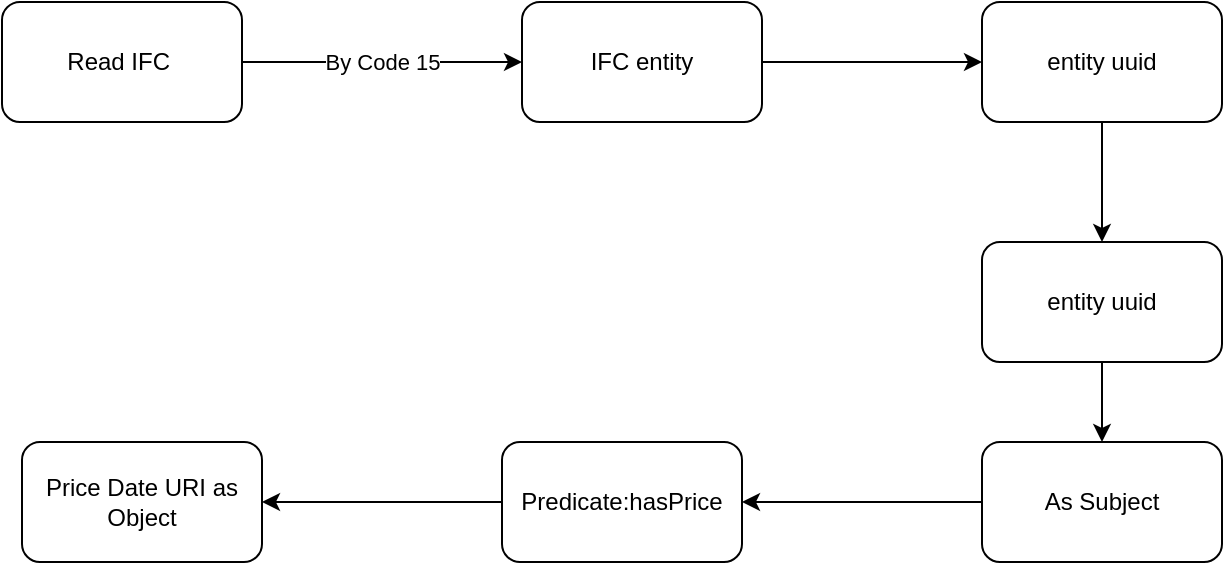 <mxfile version="28.2.8">
  <diagram name="第 1 页" id="OCM9zwl7UEkzbrnkHxlr">
    <mxGraphModel dx="1426" dy="759" grid="1" gridSize="10" guides="1" tooltips="1" connect="1" arrows="1" fold="1" page="1" pageScale="1" pageWidth="827" pageHeight="1169" math="0" shadow="0">
      <root>
        <mxCell id="0" />
        <mxCell id="1" parent="0" />
        <mxCell id="h19mBmi42310W65S8yJa-3" style="edgeStyle=orthogonalEdgeStyle;rounded=0;orthogonalLoop=1;jettySize=auto;html=1;" edge="1" parent="1" source="h19mBmi42310W65S8yJa-1" target="h19mBmi42310W65S8yJa-2">
          <mxGeometry relative="1" as="geometry" />
        </mxCell>
        <mxCell id="h19mBmi42310W65S8yJa-4" value="By Code 15" style="edgeLabel;html=1;align=center;verticalAlign=middle;resizable=0;points=[];" vertex="1" connectable="0" parent="h19mBmi42310W65S8yJa-3">
          <mxGeometry x="0.017" y="-2" relative="1" as="geometry">
            <mxPoint x="-1" y="-2" as="offset" />
          </mxGeometry>
        </mxCell>
        <mxCell id="h19mBmi42310W65S8yJa-1" value="Read IFC&amp;nbsp;" style="rounded=1;whiteSpace=wrap;html=1;" vertex="1" parent="1">
          <mxGeometry x="160" y="220" width="120" height="60" as="geometry" />
        </mxCell>
        <mxCell id="h19mBmi42310W65S8yJa-6" style="edgeStyle=orthogonalEdgeStyle;rounded=0;orthogonalLoop=1;jettySize=auto;html=1;" edge="1" parent="1" source="h19mBmi42310W65S8yJa-2" target="h19mBmi42310W65S8yJa-5">
          <mxGeometry relative="1" as="geometry" />
        </mxCell>
        <mxCell id="h19mBmi42310W65S8yJa-2" value="IFC entity" style="rounded=1;whiteSpace=wrap;html=1;" vertex="1" parent="1">
          <mxGeometry x="420" y="220" width="120" height="60" as="geometry" />
        </mxCell>
        <mxCell id="h19mBmi42310W65S8yJa-8" style="edgeStyle=orthogonalEdgeStyle;rounded=0;orthogonalLoop=1;jettySize=auto;html=1;" edge="1" parent="1" source="h19mBmi42310W65S8yJa-5" target="h19mBmi42310W65S8yJa-7">
          <mxGeometry relative="1" as="geometry" />
        </mxCell>
        <mxCell id="h19mBmi42310W65S8yJa-5" value="entity uuid" style="rounded=1;whiteSpace=wrap;html=1;" vertex="1" parent="1">
          <mxGeometry x="650" y="220" width="120" height="60" as="geometry" />
        </mxCell>
        <mxCell id="h19mBmi42310W65S8yJa-12" style="edgeStyle=orthogonalEdgeStyle;rounded=0;orthogonalLoop=1;jettySize=auto;html=1;" edge="1" parent="1" source="h19mBmi42310W65S8yJa-7" target="h19mBmi42310W65S8yJa-11">
          <mxGeometry relative="1" as="geometry" />
        </mxCell>
        <mxCell id="h19mBmi42310W65S8yJa-7" value="entity uuid" style="rounded=1;whiteSpace=wrap;html=1;" vertex="1" parent="1">
          <mxGeometry x="650" y="340" width="120" height="60" as="geometry" />
        </mxCell>
        <mxCell id="h19mBmi42310W65S8yJa-9" value="Price Date URI as Object" style="rounded=1;whiteSpace=wrap;html=1;" vertex="1" parent="1">
          <mxGeometry x="170" y="440" width="120" height="60" as="geometry" />
        </mxCell>
        <mxCell id="h19mBmi42310W65S8yJa-14" style="edgeStyle=orthogonalEdgeStyle;rounded=0;orthogonalLoop=1;jettySize=auto;html=1;" edge="1" parent="1" source="h19mBmi42310W65S8yJa-10" target="h19mBmi42310W65S8yJa-9">
          <mxGeometry relative="1" as="geometry" />
        </mxCell>
        <mxCell id="h19mBmi42310W65S8yJa-10" value="Predicate:hasPrice" style="rounded=1;whiteSpace=wrap;html=1;" vertex="1" parent="1">
          <mxGeometry x="410" y="440" width="120" height="60" as="geometry" />
        </mxCell>
        <mxCell id="h19mBmi42310W65S8yJa-13" style="edgeStyle=orthogonalEdgeStyle;rounded=0;orthogonalLoop=1;jettySize=auto;html=1;" edge="1" parent="1" source="h19mBmi42310W65S8yJa-11" target="h19mBmi42310W65S8yJa-10">
          <mxGeometry relative="1" as="geometry" />
        </mxCell>
        <mxCell id="h19mBmi42310W65S8yJa-11" value="As Subject" style="rounded=1;whiteSpace=wrap;html=1;" vertex="1" parent="1">
          <mxGeometry x="650" y="440" width="120" height="60" as="geometry" />
        </mxCell>
      </root>
    </mxGraphModel>
  </diagram>
</mxfile>
